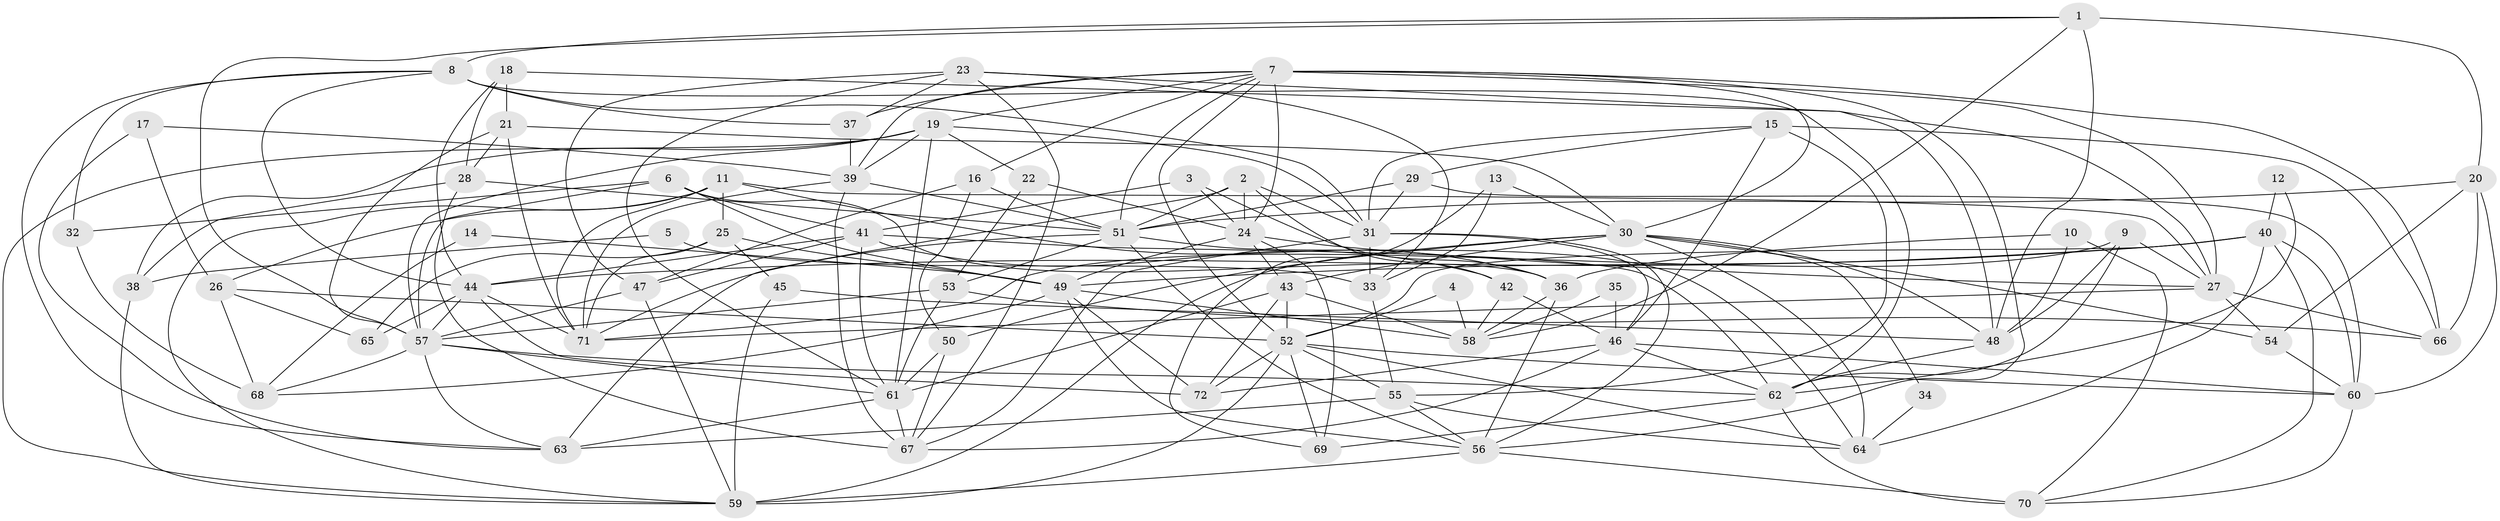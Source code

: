 // original degree distribution, {8: 0.027777777777777776, 2: 0.10416666666666667, 4: 0.2847222222222222, 3: 0.2986111111111111, 5: 0.19444444444444445, 7: 0.020833333333333332, 6: 0.06944444444444445}
// Generated by graph-tools (version 1.1) at 2025/26/03/09/25 03:26:21]
// undirected, 72 vertices, 204 edges
graph export_dot {
graph [start="1"]
  node [color=gray90,style=filled];
  1;
  2;
  3;
  4;
  5;
  6;
  7;
  8;
  9;
  10;
  11;
  12;
  13;
  14;
  15;
  16;
  17;
  18;
  19;
  20;
  21;
  22;
  23;
  24;
  25;
  26;
  27;
  28;
  29;
  30;
  31;
  32;
  33;
  34;
  35;
  36;
  37;
  38;
  39;
  40;
  41;
  42;
  43;
  44;
  45;
  46;
  47;
  48;
  49;
  50;
  51;
  52;
  53;
  54;
  55;
  56;
  57;
  58;
  59;
  60;
  61;
  62;
  63;
  64;
  65;
  66;
  67;
  68;
  69;
  70;
  71;
  72;
  1 -- 8 [weight=1.0];
  1 -- 20 [weight=1.0];
  1 -- 48 [weight=1.0];
  1 -- 57 [weight=1.0];
  1 -- 58 [weight=1.0];
  2 -- 24 [weight=1.0];
  2 -- 31 [weight=1.0];
  2 -- 42 [weight=1.0];
  2 -- 51 [weight=1.0];
  2 -- 63 [weight=1.0];
  3 -- 24 [weight=1.0];
  3 -- 36 [weight=1.0];
  3 -- 41 [weight=1.0];
  4 -- 52 [weight=1.0];
  4 -- 58 [weight=1.0];
  5 -- 33 [weight=1.0];
  5 -- 38 [weight=1.0];
  6 -- 32 [weight=1.0];
  6 -- 36 [weight=1.0];
  6 -- 41 [weight=1.0];
  6 -- 49 [weight=1.0];
  6 -- 57 [weight=1.0];
  7 -- 16 [weight=1.0];
  7 -- 19 [weight=1.0];
  7 -- 24 [weight=1.0];
  7 -- 27 [weight=1.0];
  7 -- 30 [weight=1.0];
  7 -- 37 [weight=1.0];
  7 -- 39 [weight=1.0];
  7 -- 51 [weight=1.0];
  7 -- 52 [weight=1.0];
  7 -- 56 [weight=1.0];
  7 -- 66 [weight=2.0];
  8 -- 31 [weight=1.0];
  8 -- 32 [weight=1.0];
  8 -- 37 [weight=1.0];
  8 -- 44 [weight=1.0];
  8 -- 62 [weight=1.0];
  8 -- 63 [weight=1.0];
  9 -- 27 [weight=1.0];
  9 -- 48 [weight=1.0];
  9 -- 62 [weight=1.0];
  9 -- 71 [weight=1.0];
  10 -- 36 [weight=1.0];
  10 -- 48 [weight=1.0];
  10 -- 70 [weight=1.0];
  11 -- 25 [weight=1.0];
  11 -- 26 [weight=1.0];
  11 -- 27 [weight=1.0];
  11 -- 36 [weight=1.0];
  11 -- 59 [weight=1.0];
  11 -- 71 [weight=1.0];
  12 -- 40 [weight=1.0];
  12 -- 62 [weight=1.0];
  13 -- 30 [weight=1.0];
  13 -- 33 [weight=1.0];
  13 -- 69 [weight=1.0];
  14 -- 49 [weight=1.0];
  14 -- 68 [weight=1.0];
  15 -- 29 [weight=1.0];
  15 -- 31 [weight=1.0];
  15 -- 46 [weight=1.0];
  15 -- 55 [weight=1.0];
  15 -- 66 [weight=1.0];
  16 -- 47 [weight=1.0];
  16 -- 50 [weight=1.0];
  16 -- 51 [weight=1.0];
  17 -- 26 [weight=1.0];
  17 -- 39 [weight=1.0];
  17 -- 63 [weight=1.0];
  18 -- 21 [weight=1.0];
  18 -- 27 [weight=1.0];
  18 -- 28 [weight=1.0];
  18 -- 44 [weight=1.0];
  19 -- 22 [weight=1.0];
  19 -- 31 [weight=1.0];
  19 -- 38 [weight=1.0];
  19 -- 39 [weight=1.0];
  19 -- 57 [weight=1.0];
  19 -- 59 [weight=1.0];
  19 -- 61 [weight=1.0];
  20 -- 51 [weight=1.0];
  20 -- 54 [weight=1.0];
  20 -- 60 [weight=1.0];
  20 -- 66 [weight=1.0];
  21 -- 28 [weight=1.0];
  21 -- 30 [weight=1.0];
  21 -- 57 [weight=1.0];
  21 -- 71 [weight=1.0];
  22 -- 24 [weight=1.0];
  22 -- 53 [weight=1.0];
  23 -- 33 [weight=1.0];
  23 -- 37 [weight=1.0];
  23 -- 47 [weight=1.0];
  23 -- 48 [weight=1.0];
  23 -- 61 [weight=1.0];
  23 -- 67 [weight=1.0];
  24 -- 27 [weight=1.0];
  24 -- 43 [weight=1.0];
  24 -- 49 [weight=1.0];
  24 -- 69 [weight=1.0];
  25 -- 45 [weight=1.0];
  25 -- 49 [weight=1.0];
  25 -- 65 [weight=1.0];
  25 -- 71 [weight=1.0];
  26 -- 52 [weight=1.0];
  26 -- 65 [weight=1.0];
  26 -- 68 [weight=1.0];
  27 -- 54 [weight=1.0];
  27 -- 66 [weight=1.0];
  27 -- 71 [weight=1.0];
  28 -- 38 [weight=1.0];
  28 -- 51 [weight=1.0];
  28 -- 67 [weight=1.0];
  29 -- 31 [weight=1.0];
  29 -- 51 [weight=1.0];
  29 -- 60 [weight=1.0];
  30 -- 34 [weight=1.0];
  30 -- 43 [weight=1.0];
  30 -- 48 [weight=1.0];
  30 -- 50 [weight=1.0];
  30 -- 54 [weight=1.0];
  30 -- 59 [weight=1.0];
  30 -- 64 [weight=1.0];
  31 -- 33 [weight=1.0];
  31 -- 46 [weight=1.0];
  31 -- 56 [weight=1.0];
  31 -- 67 [weight=1.0];
  32 -- 68 [weight=1.0];
  33 -- 55 [weight=1.0];
  34 -- 64 [weight=1.0];
  35 -- 46 [weight=1.0];
  35 -- 58 [weight=1.0];
  36 -- 56 [weight=1.0];
  36 -- 58 [weight=1.0];
  37 -- 39 [weight=1.0];
  38 -- 59 [weight=1.0];
  39 -- 51 [weight=1.0];
  39 -- 67 [weight=1.0];
  39 -- 71 [weight=1.0];
  40 -- 44 [weight=1.0];
  40 -- 49 [weight=1.0];
  40 -- 52 [weight=1.0];
  40 -- 60 [weight=1.0];
  40 -- 64 [weight=1.0];
  40 -- 70 [weight=1.0];
  41 -- 42 [weight=1.0];
  41 -- 44 [weight=1.0];
  41 -- 47 [weight=1.0];
  41 -- 61 [weight=1.0];
  41 -- 62 [weight=1.0];
  42 -- 46 [weight=2.0];
  42 -- 58 [weight=1.0];
  43 -- 52 [weight=1.0];
  43 -- 58 [weight=1.0];
  43 -- 61 [weight=1.0];
  43 -- 72 [weight=1.0];
  44 -- 57 [weight=1.0];
  44 -- 65 [weight=2.0];
  44 -- 71 [weight=1.0];
  44 -- 72 [weight=1.0];
  45 -- 48 [weight=2.0];
  45 -- 59 [weight=2.0];
  46 -- 60 [weight=1.0];
  46 -- 62 [weight=1.0];
  46 -- 67 [weight=1.0];
  46 -- 72 [weight=1.0];
  47 -- 57 [weight=1.0];
  47 -- 59 [weight=1.0];
  48 -- 62 [weight=1.0];
  49 -- 56 [weight=1.0];
  49 -- 58 [weight=2.0];
  49 -- 68 [weight=1.0];
  49 -- 72 [weight=1.0];
  50 -- 61 [weight=1.0];
  50 -- 67 [weight=1.0];
  51 -- 53 [weight=1.0];
  51 -- 56 [weight=1.0];
  51 -- 64 [weight=1.0];
  51 -- 71 [weight=1.0];
  52 -- 55 [weight=1.0];
  52 -- 59 [weight=1.0];
  52 -- 60 [weight=1.0];
  52 -- 64 [weight=1.0];
  52 -- 69 [weight=1.0];
  52 -- 72 [weight=1.0];
  53 -- 57 [weight=1.0];
  53 -- 61 [weight=1.0];
  53 -- 66 [weight=2.0];
  54 -- 60 [weight=1.0];
  55 -- 56 [weight=1.0];
  55 -- 63 [weight=1.0];
  55 -- 64 [weight=1.0];
  56 -- 59 [weight=1.0];
  56 -- 70 [weight=1.0];
  57 -- 61 [weight=1.0];
  57 -- 62 [weight=1.0];
  57 -- 63 [weight=1.0];
  57 -- 68 [weight=1.0];
  60 -- 70 [weight=1.0];
  61 -- 63 [weight=1.0];
  61 -- 67 [weight=2.0];
  62 -- 69 [weight=1.0];
  62 -- 70 [weight=2.0];
}
